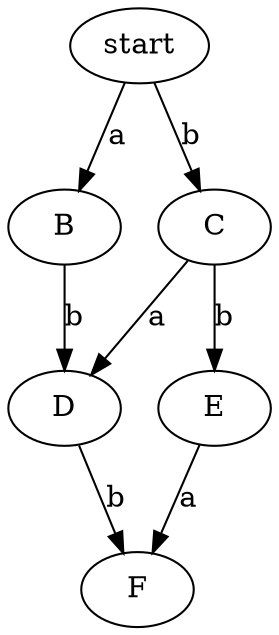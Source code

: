 digraph g {
    "start" -> B [label="a"]
    C -> D [label="a"]
    E -> F [label="a"]
    "start" -> C [label="b"]
    C -> E [label="b"]
    B -> D [label="b"]
    D -> F [label="b"]
}
